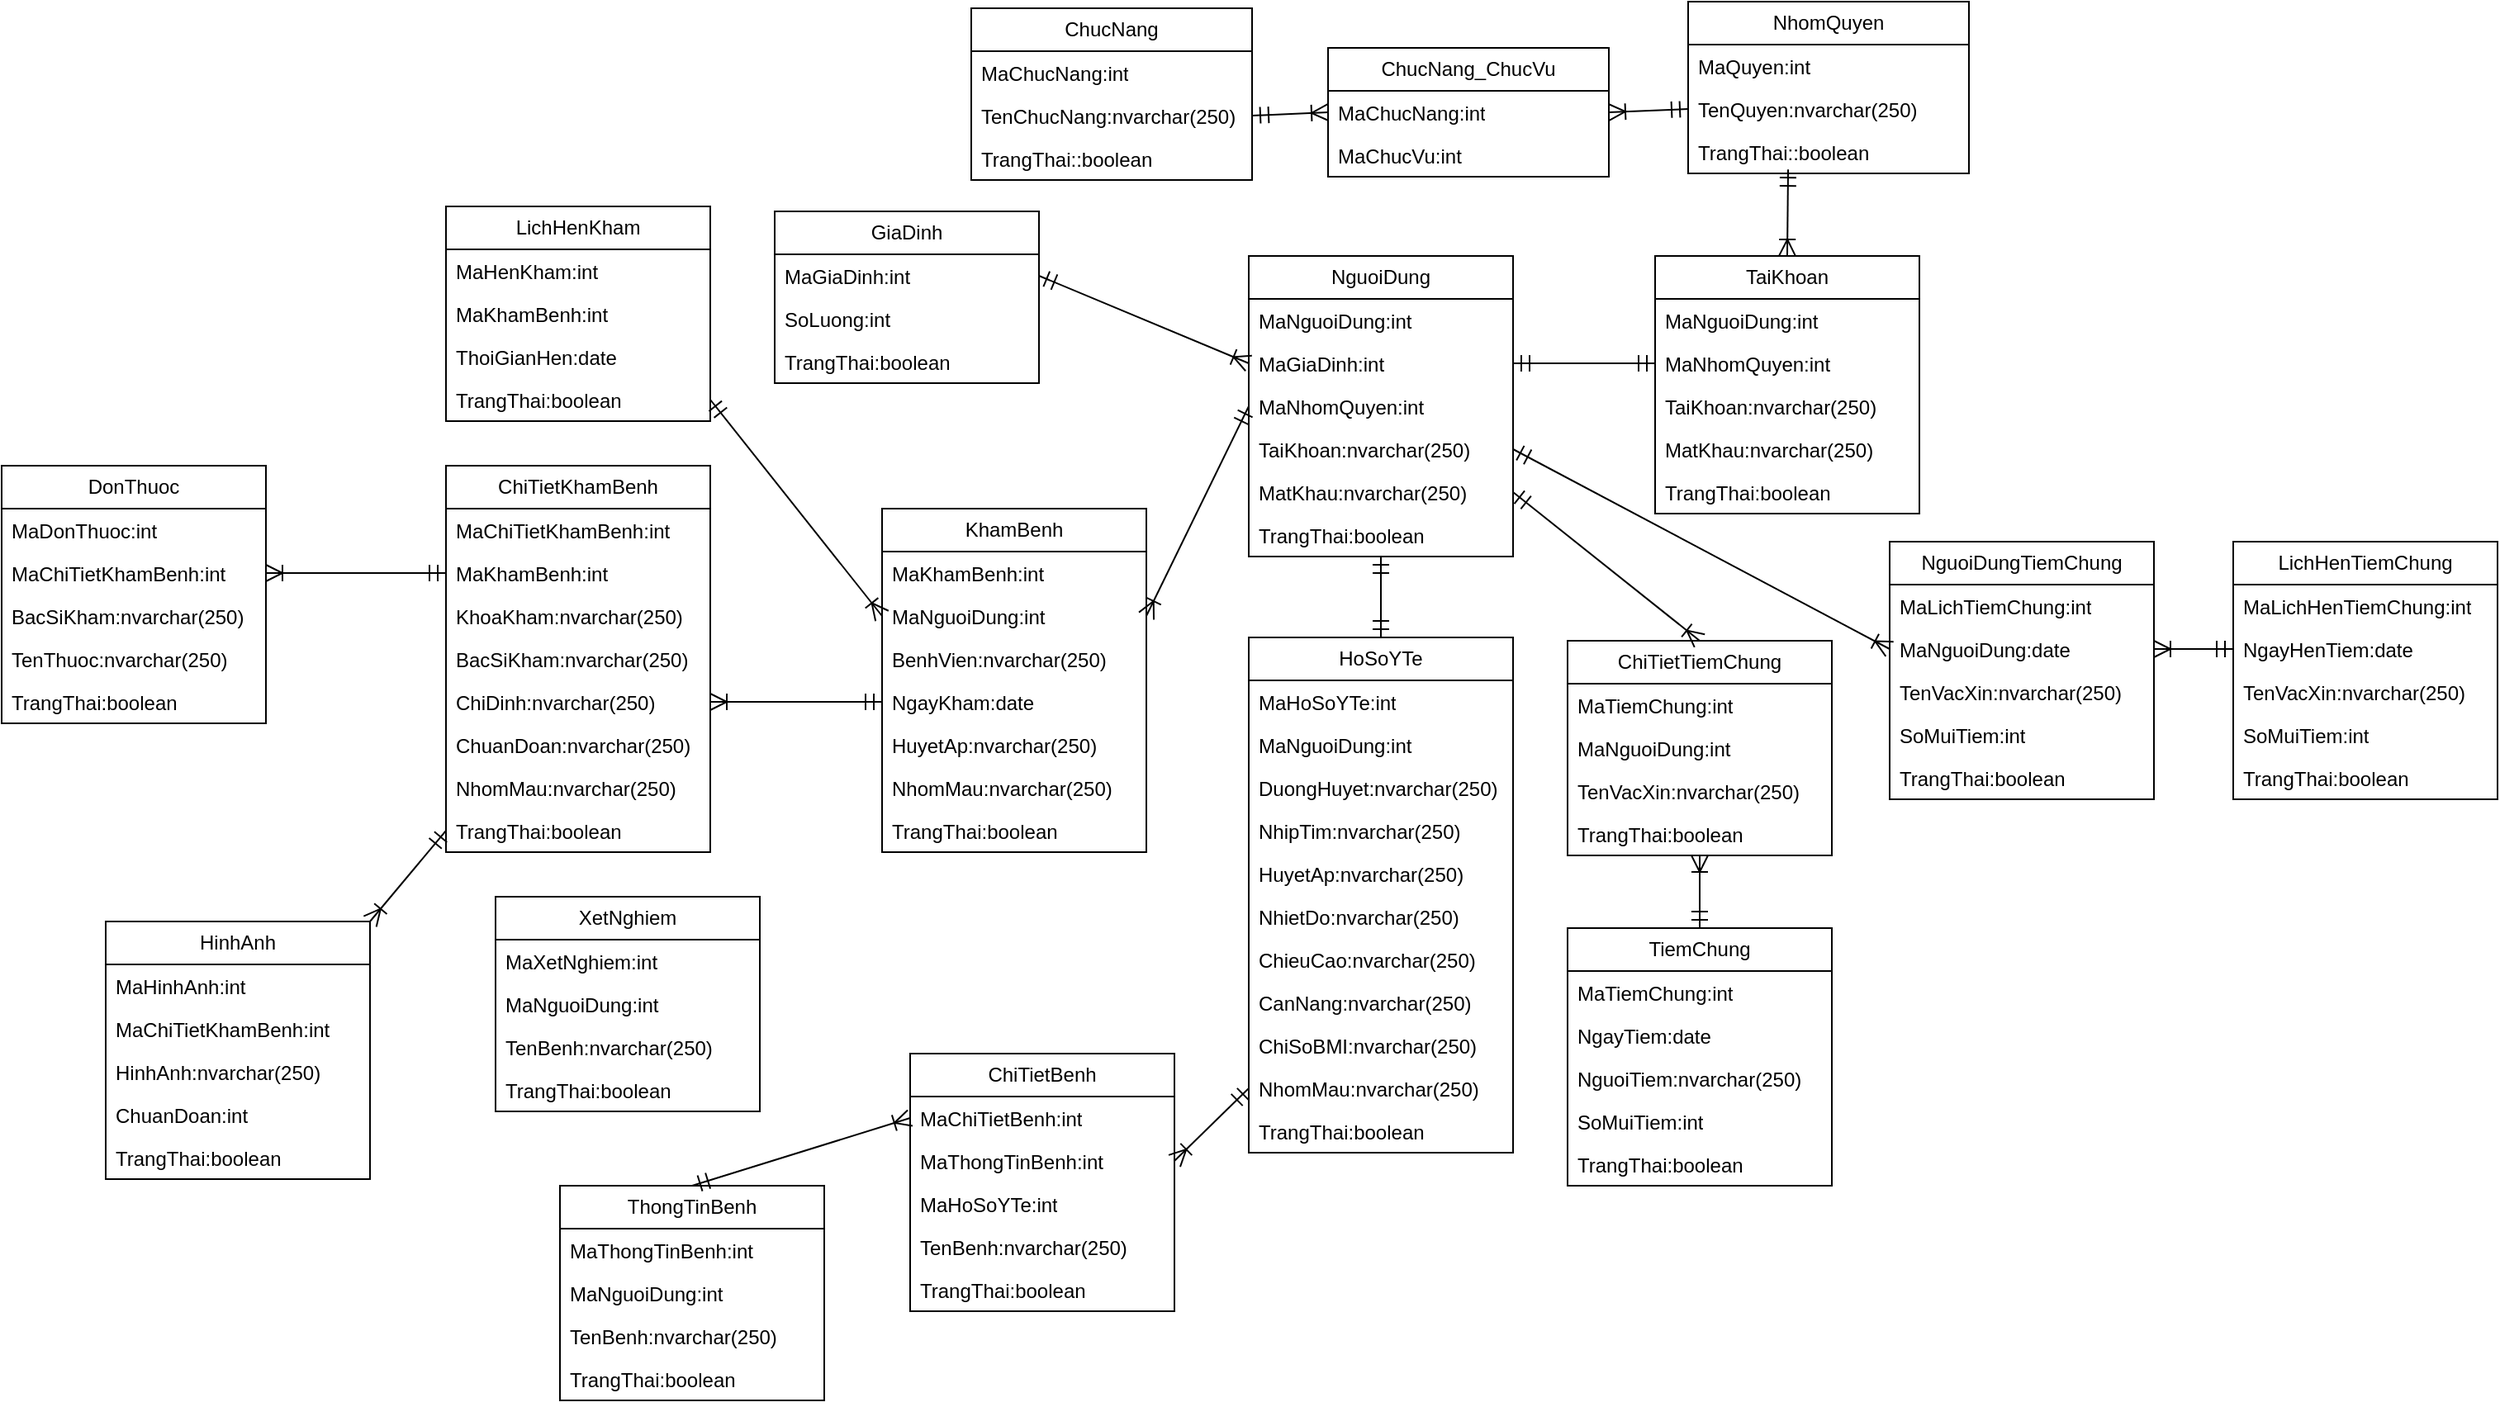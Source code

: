 <mxfile version="24.7.14">
  <diagram name="Trang-1" id="8bW7va036tYy2ZALV-2U">
    <mxGraphModel dx="2206" dy="981" grid="0" gridSize="10" guides="1" tooltips="1" connect="1" arrows="1" fold="1" page="0" pageScale="1" pageWidth="827" pageHeight="1169" math="0" shadow="0">
      <root>
        <mxCell id="0" />
        <mxCell id="1" parent="0" />
        <mxCell id="emA5nqPT4hOt2afq7BLD-4" value="TaiKhoan" style="swimlane;fontStyle=0;childLayout=stackLayout;horizontal=1;startSize=26;fillColor=none;horizontalStack=0;resizeParent=1;resizeParentMax=0;resizeLast=0;collapsible=1;marginBottom=0;whiteSpace=wrap;html=1;" vertex="1" parent="1">
          <mxGeometry x="133" y="70" width="160" height="156" as="geometry" />
        </mxCell>
        <mxCell id="emA5nqPT4hOt2afq7BLD-5" value="MaNguoiDung:int" style="text;strokeColor=none;fillColor=none;align=left;verticalAlign=top;spacingLeft=4;spacingRight=4;overflow=hidden;rotatable=0;points=[[0,0.5],[1,0.5]];portConstraint=eastwest;whiteSpace=wrap;html=1;" vertex="1" parent="emA5nqPT4hOt2afq7BLD-4">
          <mxGeometry y="26" width="160" height="26" as="geometry" />
        </mxCell>
        <mxCell id="emA5nqPT4hOt2afq7BLD-6" value="MaNhomQuyen:int" style="text;strokeColor=none;fillColor=none;align=left;verticalAlign=top;spacingLeft=4;spacingRight=4;overflow=hidden;rotatable=0;points=[[0,0.5],[1,0.5]];portConstraint=eastwest;whiteSpace=wrap;html=1;" vertex="1" parent="emA5nqPT4hOt2afq7BLD-4">
          <mxGeometry y="52" width="160" height="26" as="geometry" />
        </mxCell>
        <mxCell id="emA5nqPT4hOt2afq7BLD-7" value="TaiKhoan:nvarchar(250)" style="text;strokeColor=none;fillColor=none;align=left;verticalAlign=top;spacingLeft=4;spacingRight=4;overflow=hidden;rotatable=0;points=[[0,0.5],[1,0.5]];portConstraint=eastwest;whiteSpace=wrap;html=1;" vertex="1" parent="emA5nqPT4hOt2afq7BLD-4">
          <mxGeometry y="78" width="160" height="26" as="geometry" />
        </mxCell>
        <mxCell id="emA5nqPT4hOt2afq7BLD-8" value="MatKhau:nvarchar(250)" style="text;strokeColor=none;fillColor=none;align=left;verticalAlign=top;spacingLeft=4;spacingRight=4;overflow=hidden;rotatable=0;points=[[0,0.5],[1,0.5]];portConstraint=eastwest;whiteSpace=wrap;html=1;" vertex="1" parent="emA5nqPT4hOt2afq7BLD-4">
          <mxGeometry y="104" width="160" height="26" as="geometry" />
        </mxCell>
        <mxCell id="emA5nqPT4hOt2afq7BLD-9" value="TrangThai:boolean" style="text;strokeColor=none;fillColor=none;align=left;verticalAlign=top;spacingLeft=4;spacingRight=4;overflow=hidden;rotatable=0;points=[[0,0.5],[1,0.5]];portConstraint=eastwest;whiteSpace=wrap;html=1;" vertex="1" parent="emA5nqPT4hOt2afq7BLD-4">
          <mxGeometry y="130" width="160" height="26" as="geometry" />
        </mxCell>
        <mxCell id="emA5nqPT4hOt2afq7BLD-10" value="ChucNang" style="swimlane;fontStyle=0;childLayout=stackLayout;horizontal=1;startSize=26;fillColor=none;horizontalStack=0;resizeParent=1;resizeParentMax=0;resizeLast=0;collapsible=1;marginBottom=0;whiteSpace=wrap;html=1;" vertex="1" parent="1">
          <mxGeometry x="-281" y="-80" width="170" height="104" as="geometry" />
        </mxCell>
        <mxCell id="emA5nqPT4hOt2afq7BLD-11" value="MaChucNang:int" style="text;strokeColor=none;fillColor=none;align=left;verticalAlign=top;spacingLeft=4;spacingRight=4;overflow=hidden;rotatable=0;points=[[0,0.5],[1,0.5]];portConstraint=eastwest;whiteSpace=wrap;html=1;" vertex="1" parent="emA5nqPT4hOt2afq7BLD-10">
          <mxGeometry y="26" width="170" height="26" as="geometry" />
        </mxCell>
        <mxCell id="emA5nqPT4hOt2afq7BLD-12" value="TenChucNang:nvarchar(250)" style="text;strokeColor=none;fillColor=none;align=left;verticalAlign=top;spacingLeft=4;spacingRight=4;overflow=hidden;rotatable=0;points=[[0,0.5],[1,0.5]];portConstraint=eastwest;whiteSpace=wrap;html=1;" vertex="1" parent="emA5nqPT4hOt2afq7BLD-10">
          <mxGeometry y="52" width="170" height="26" as="geometry" />
        </mxCell>
        <mxCell id="emA5nqPT4hOt2afq7BLD-13" value="TrangThai::boolean" style="text;strokeColor=none;fillColor=none;align=left;verticalAlign=top;spacingLeft=4;spacingRight=4;overflow=hidden;rotatable=0;points=[[0,0.5],[1,0.5]];portConstraint=eastwest;whiteSpace=wrap;html=1;" vertex="1" parent="emA5nqPT4hOt2afq7BLD-10">
          <mxGeometry y="78" width="170" height="26" as="geometry" />
        </mxCell>
        <mxCell id="emA5nqPT4hOt2afq7BLD-14" value="ChucNang_ChucVu" style="swimlane;fontStyle=0;childLayout=stackLayout;horizontal=1;startSize=26;fillColor=none;horizontalStack=0;resizeParent=1;resizeParentMax=0;resizeLast=0;collapsible=1;marginBottom=0;whiteSpace=wrap;html=1;" vertex="1" parent="1">
          <mxGeometry x="-65" y="-56" width="170" height="78" as="geometry" />
        </mxCell>
        <mxCell id="emA5nqPT4hOt2afq7BLD-15" value="MaChucNang:int" style="text;strokeColor=none;fillColor=none;align=left;verticalAlign=top;spacingLeft=4;spacingRight=4;overflow=hidden;rotatable=0;points=[[0,0.5],[1,0.5]];portConstraint=eastwest;whiteSpace=wrap;html=1;" vertex="1" parent="emA5nqPT4hOt2afq7BLD-14">
          <mxGeometry y="26" width="170" height="26" as="geometry" />
        </mxCell>
        <mxCell id="emA5nqPT4hOt2afq7BLD-16" value="MaChucVu:int" style="text;strokeColor=none;fillColor=none;align=left;verticalAlign=top;spacingLeft=4;spacingRight=4;overflow=hidden;rotatable=0;points=[[0,0.5],[1,0.5]];portConstraint=eastwest;whiteSpace=wrap;html=1;" vertex="1" parent="emA5nqPT4hOt2afq7BLD-14">
          <mxGeometry y="52" width="170" height="26" as="geometry" />
        </mxCell>
        <mxCell id="emA5nqPT4hOt2afq7BLD-17" value="NhomQuyen" style="swimlane;fontStyle=0;childLayout=stackLayout;horizontal=1;startSize=26;fillColor=none;horizontalStack=0;resizeParent=1;resizeParentMax=0;resizeLast=0;collapsible=1;marginBottom=0;whiteSpace=wrap;html=1;" vertex="1" parent="1">
          <mxGeometry x="153" y="-84" width="170" height="104" as="geometry" />
        </mxCell>
        <mxCell id="emA5nqPT4hOt2afq7BLD-18" value="MaQuyen:int" style="text;strokeColor=none;fillColor=none;align=left;verticalAlign=top;spacingLeft=4;spacingRight=4;overflow=hidden;rotatable=0;points=[[0,0.5],[1,0.5]];portConstraint=eastwest;whiteSpace=wrap;html=1;" vertex="1" parent="emA5nqPT4hOt2afq7BLD-17">
          <mxGeometry y="26" width="170" height="26" as="geometry" />
        </mxCell>
        <mxCell id="emA5nqPT4hOt2afq7BLD-19" value="TenQuyen:nvarchar(250)" style="text;strokeColor=none;fillColor=none;align=left;verticalAlign=top;spacingLeft=4;spacingRight=4;overflow=hidden;rotatable=0;points=[[0,0.5],[1,0.5]];portConstraint=eastwest;whiteSpace=wrap;html=1;" vertex="1" parent="emA5nqPT4hOt2afq7BLD-17">
          <mxGeometry y="52" width="170" height="26" as="geometry" />
        </mxCell>
        <mxCell id="emA5nqPT4hOt2afq7BLD-20" value="TrangThai::boolean" style="text;strokeColor=none;fillColor=none;align=left;verticalAlign=top;spacingLeft=4;spacingRight=4;overflow=hidden;rotatable=0;points=[[0,0.5],[1,0.5]];portConstraint=eastwest;whiteSpace=wrap;html=1;" vertex="1" parent="emA5nqPT4hOt2afq7BLD-17">
          <mxGeometry y="78" width="170" height="26" as="geometry" />
        </mxCell>
        <mxCell id="emA5nqPT4hOt2afq7BLD-21" style="edgeStyle=none;curved=1;rounded=0;orthogonalLoop=1;jettySize=auto;html=1;exitX=1;exitY=0.5;exitDx=0;exitDy=0;entryX=0;entryY=0.5;entryDx=0;entryDy=0;fontSize=12;startSize=8;endSize=8;endArrow=ERoneToMany;endFill=0;startArrow=ERmandOne;startFill=0;" edge="1" parent="1" source="emA5nqPT4hOt2afq7BLD-12" target="emA5nqPT4hOt2afq7BLD-15">
          <mxGeometry relative="1" as="geometry" />
        </mxCell>
        <mxCell id="emA5nqPT4hOt2afq7BLD-22" style="edgeStyle=none;curved=1;rounded=0;orthogonalLoop=1;jettySize=auto;html=1;exitX=1;exitY=0.5;exitDx=0;exitDy=0;entryX=0;entryY=0.5;entryDx=0;entryDy=0;fontSize=12;startSize=8;endSize=8;endArrow=ERmandOne;endFill=0;startArrow=ERoneToMany;startFill=0;" edge="1" parent="1" source="emA5nqPT4hOt2afq7BLD-15" target="emA5nqPT4hOt2afq7BLD-19">
          <mxGeometry relative="1" as="geometry" />
        </mxCell>
        <mxCell id="emA5nqPT4hOt2afq7BLD-23" style="edgeStyle=none;curved=1;rounded=0;orthogonalLoop=1;jettySize=auto;html=1;exitX=0.5;exitY=0;exitDx=0;exitDy=0;entryX=0.356;entryY=0.908;entryDx=0;entryDy=0;entryPerimeter=0;fontSize=12;startSize=8;endSize=8;endArrow=ERmandOne;endFill=0;startArrow=ERoneToMany;startFill=0;" edge="1" parent="1" source="emA5nqPT4hOt2afq7BLD-4" target="emA5nqPT4hOt2afq7BLD-20">
          <mxGeometry relative="1" as="geometry" />
        </mxCell>
        <mxCell id="emA5nqPT4hOt2afq7BLD-24" value="NguoiDung" style="swimlane;fontStyle=0;childLayout=stackLayout;horizontal=1;startSize=26;fillColor=none;horizontalStack=0;resizeParent=1;resizeParentMax=0;resizeLast=0;collapsible=1;marginBottom=0;whiteSpace=wrap;html=1;" vertex="1" parent="1">
          <mxGeometry x="-113" y="70" width="160" height="182" as="geometry" />
        </mxCell>
        <mxCell id="emA5nqPT4hOt2afq7BLD-25" value="MaNguoiDung:int" style="text;strokeColor=none;fillColor=none;align=left;verticalAlign=top;spacingLeft=4;spacingRight=4;overflow=hidden;rotatable=0;points=[[0,0.5],[1,0.5]];portConstraint=eastwest;whiteSpace=wrap;html=1;" vertex="1" parent="emA5nqPT4hOt2afq7BLD-24">
          <mxGeometry y="26" width="160" height="26" as="geometry" />
        </mxCell>
        <mxCell id="emA5nqPT4hOt2afq7BLD-39" value="MaGiaDinh:int" style="text;strokeColor=none;fillColor=none;align=left;verticalAlign=top;spacingLeft=4;spacingRight=4;overflow=hidden;rotatable=0;points=[[0,0.5],[1,0.5]];portConstraint=eastwest;whiteSpace=wrap;html=1;" vertex="1" parent="emA5nqPT4hOt2afq7BLD-24">
          <mxGeometry y="52" width="160" height="26" as="geometry" />
        </mxCell>
        <mxCell id="emA5nqPT4hOt2afq7BLD-26" value="MaNhomQuyen:int" style="text;strokeColor=none;fillColor=none;align=left;verticalAlign=top;spacingLeft=4;spacingRight=4;overflow=hidden;rotatable=0;points=[[0,0.5],[1,0.5]];portConstraint=eastwest;whiteSpace=wrap;html=1;" vertex="1" parent="emA5nqPT4hOt2afq7BLD-24">
          <mxGeometry y="78" width="160" height="26" as="geometry" />
        </mxCell>
        <mxCell id="emA5nqPT4hOt2afq7BLD-27" value="TaiKhoan:nvarchar(250)" style="text;strokeColor=none;fillColor=none;align=left;verticalAlign=top;spacingLeft=4;spacingRight=4;overflow=hidden;rotatable=0;points=[[0,0.5],[1,0.5]];portConstraint=eastwest;whiteSpace=wrap;html=1;" vertex="1" parent="emA5nqPT4hOt2afq7BLD-24">
          <mxGeometry y="104" width="160" height="26" as="geometry" />
        </mxCell>
        <mxCell id="emA5nqPT4hOt2afq7BLD-28" value="MatKhau:nvarchar(250)" style="text;strokeColor=none;fillColor=none;align=left;verticalAlign=top;spacingLeft=4;spacingRight=4;overflow=hidden;rotatable=0;points=[[0,0.5],[1,0.5]];portConstraint=eastwest;whiteSpace=wrap;html=1;" vertex="1" parent="emA5nqPT4hOt2afq7BLD-24">
          <mxGeometry y="130" width="160" height="26" as="geometry" />
        </mxCell>
        <mxCell id="emA5nqPT4hOt2afq7BLD-29" value="TrangThai:boolean" style="text;strokeColor=none;fillColor=none;align=left;verticalAlign=top;spacingLeft=4;spacingRight=4;overflow=hidden;rotatable=0;points=[[0,0.5],[1,0.5]];portConstraint=eastwest;whiteSpace=wrap;html=1;" vertex="1" parent="emA5nqPT4hOt2afq7BLD-24">
          <mxGeometry y="156" width="160" height="26" as="geometry" />
        </mxCell>
        <mxCell id="emA5nqPT4hOt2afq7BLD-30" style="edgeStyle=none;curved=1;rounded=0;orthogonalLoop=1;jettySize=auto;html=1;exitX=1;exitY=0.5;exitDx=0;exitDy=0;entryX=0;entryY=0.5;entryDx=0;entryDy=0;fontSize=12;startSize=8;endSize=8;startArrow=ERmandOne;startFill=0;endArrow=ERmandOne;endFill=0;" edge="1" parent="1" source="emA5nqPT4hOt2afq7BLD-39" target="emA5nqPT4hOt2afq7BLD-6">
          <mxGeometry relative="1" as="geometry" />
        </mxCell>
        <mxCell id="emA5nqPT4hOt2afq7BLD-31" value="GiaDinh" style="swimlane;fontStyle=0;childLayout=stackLayout;horizontal=1;startSize=26;fillColor=none;horizontalStack=0;resizeParent=1;resizeParentMax=0;resizeLast=0;collapsible=1;marginBottom=0;whiteSpace=wrap;html=1;" vertex="1" parent="1">
          <mxGeometry x="-400" y="43" width="160" height="104" as="geometry" />
        </mxCell>
        <mxCell id="emA5nqPT4hOt2afq7BLD-32" value="MaGiaDinh:int" style="text;strokeColor=none;fillColor=none;align=left;verticalAlign=top;spacingLeft=4;spacingRight=4;overflow=hidden;rotatable=0;points=[[0,0.5],[1,0.5]];portConstraint=eastwest;whiteSpace=wrap;html=1;" vertex="1" parent="emA5nqPT4hOt2afq7BLD-31">
          <mxGeometry y="26" width="160" height="26" as="geometry" />
        </mxCell>
        <mxCell id="emA5nqPT4hOt2afq7BLD-33" value="SoLuong:int" style="text;strokeColor=none;fillColor=none;align=left;verticalAlign=top;spacingLeft=4;spacingRight=4;overflow=hidden;rotatable=0;points=[[0,0.5],[1,0.5]];portConstraint=eastwest;whiteSpace=wrap;html=1;" vertex="1" parent="emA5nqPT4hOt2afq7BLD-31">
          <mxGeometry y="52" width="160" height="26" as="geometry" />
        </mxCell>
        <mxCell id="emA5nqPT4hOt2afq7BLD-36" value="TrangThai:boolean" style="text;strokeColor=none;fillColor=none;align=left;verticalAlign=top;spacingLeft=4;spacingRight=4;overflow=hidden;rotatable=0;points=[[0,0.5],[1,0.5]];portConstraint=eastwest;whiteSpace=wrap;html=1;" vertex="1" parent="emA5nqPT4hOt2afq7BLD-31">
          <mxGeometry y="78" width="160" height="26" as="geometry" />
        </mxCell>
        <mxCell id="emA5nqPT4hOt2afq7BLD-38" style="edgeStyle=none;curved=1;rounded=0;orthogonalLoop=1;jettySize=auto;html=1;exitX=1;exitY=0.5;exitDx=0;exitDy=0;entryX=0;entryY=0.5;entryDx=0;entryDy=0;fontSize=12;startSize=8;endSize=8;startArrow=ERmandOne;startFill=0;endArrow=ERoneToMany;endFill=0;" edge="1" parent="1" source="emA5nqPT4hOt2afq7BLD-32" target="emA5nqPT4hOt2afq7BLD-39">
          <mxGeometry relative="1" as="geometry" />
        </mxCell>
        <mxCell id="emA5nqPT4hOt2afq7BLD-48" style="edgeStyle=none;curved=1;rounded=0;orthogonalLoop=1;jettySize=auto;html=1;exitX=0.5;exitY=0;exitDx=0;exitDy=0;fontSize=12;startSize=8;endSize=8;startArrow=ERmandOne;startFill=0;endArrow=ERmandOne;endFill=0;" edge="1" parent="1" source="emA5nqPT4hOt2afq7BLD-41" target="emA5nqPT4hOt2afq7BLD-29">
          <mxGeometry relative="1" as="geometry" />
        </mxCell>
        <mxCell id="emA5nqPT4hOt2afq7BLD-41" value="HoSoYTe" style="swimlane;fontStyle=0;childLayout=stackLayout;horizontal=1;startSize=26;fillColor=none;horizontalStack=0;resizeParent=1;resizeParentMax=0;resizeLast=0;collapsible=1;marginBottom=0;whiteSpace=wrap;html=1;" vertex="1" parent="1">
          <mxGeometry x="-113" y="301" width="160" height="312" as="geometry" />
        </mxCell>
        <mxCell id="emA5nqPT4hOt2afq7BLD-42" value="MaHoSoYTe:int" style="text;strokeColor=none;fillColor=none;align=left;verticalAlign=top;spacingLeft=4;spacingRight=4;overflow=hidden;rotatable=0;points=[[0,0.5],[1,0.5]];portConstraint=eastwest;whiteSpace=wrap;html=1;" vertex="1" parent="emA5nqPT4hOt2afq7BLD-41">
          <mxGeometry y="26" width="160" height="26" as="geometry" />
        </mxCell>
        <mxCell id="emA5nqPT4hOt2afq7BLD-43" value="MaNguoiDung:int" style="text;strokeColor=none;fillColor=none;align=left;verticalAlign=top;spacingLeft=4;spacingRight=4;overflow=hidden;rotatable=0;points=[[0,0.5],[1,0.5]];portConstraint=eastwest;whiteSpace=wrap;html=1;" vertex="1" parent="emA5nqPT4hOt2afq7BLD-41">
          <mxGeometry y="52" width="160" height="26" as="geometry" />
        </mxCell>
        <mxCell id="emA5nqPT4hOt2afq7BLD-44" value="DuongHuyet:nvarchar(250)" style="text;strokeColor=none;fillColor=none;align=left;verticalAlign=top;spacingLeft=4;spacingRight=4;overflow=hidden;rotatable=0;points=[[0,0.5],[1,0.5]];portConstraint=eastwest;whiteSpace=wrap;html=1;" vertex="1" parent="emA5nqPT4hOt2afq7BLD-41">
          <mxGeometry y="78" width="160" height="26" as="geometry" />
        </mxCell>
        <mxCell id="emA5nqPT4hOt2afq7BLD-45" value="NhipTim:nvarchar(250)" style="text;strokeColor=none;fillColor=none;align=left;verticalAlign=top;spacingLeft=4;spacingRight=4;overflow=hidden;rotatable=0;points=[[0,0.5],[1,0.5]];portConstraint=eastwest;whiteSpace=wrap;html=1;" vertex="1" parent="emA5nqPT4hOt2afq7BLD-41">
          <mxGeometry y="104" width="160" height="26" as="geometry" />
        </mxCell>
        <mxCell id="emA5nqPT4hOt2afq7BLD-46" value="HuyetAp:nvarchar(250)" style="text;strokeColor=none;fillColor=none;align=left;verticalAlign=top;spacingLeft=4;spacingRight=4;overflow=hidden;rotatable=0;points=[[0,0.5],[1,0.5]];portConstraint=eastwest;whiteSpace=wrap;html=1;" vertex="1" parent="emA5nqPT4hOt2afq7BLD-41">
          <mxGeometry y="130" width="160" height="26" as="geometry" />
        </mxCell>
        <mxCell id="emA5nqPT4hOt2afq7BLD-49" value="NhietDo:nvarchar(250)" style="text;strokeColor=none;fillColor=none;align=left;verticalAlign=top;spacingLeft=4;spacingRight=4;overflow=hidden;rotatable=0;points=[[0,0.5],[1,0.5]];portConstraint=eastwest;whiteSpace=wrap;html=1;" vertex="1" parent="emA5nqPT4hOt2afq7BLD-41">
          <mxGeometry y="156" width="160" height="26" as="geometry" />
        </mxCell>
        <mxCell id="emA5nqPT4hOt2afq7BLD-50" value="ChieuCao:nvarchar(250)" style="text;strokeColor=none;fillColor=none;align=left;verticalAlign=top;spacingLeft=4;spacingRight=4;overflow=hidden;rotatable=0;points=[[0,0.5],[1,0.5]];portConstraint=eastwest;whiteSpace=wrap;html=1;" vertex="1" parent="emA5nqPT4hOt2afq7BLD-41">
          <mxGeometry y="182" width="160" height="26" as="geometry" />
        </mxCell>
        <mxCell id="emA5nqPT4hOt2afq7BLD-53" value="CanNang:nvarchar(250)" style="text;strokeColor=none;fillColor=none;align=left;verticalAlign=top;spacingLeft=4;spacingRight=4;overflow=hidden;rotatable=0;points=[[0,0.5],[1,0.5]];portConstraint=eastwest;whiteSpace=wrap;html=1;" vertex="1" parent="emA5nqPT4hOt2afq7BLD-41">
          <mxGeometry y="208" width="160" height="26" as="geometry" />
        </mxCell>
        <mxCell id="emA5nqPT4hOt2afq7BLD-52" value="ChiSoBMI:nvarchar(250)" style="text;strokeColor=none;fillColor=none;align=left;verticalAlign=top;spacingLeft=4;spacingRight=4;overflow=hidden;rotatable=0;points=[[0,0.5],[1,0.5]];portConstraint=eastwest;whiteSpace=wrap;html=1;" vertex="1" parent="emA5nqPT4hOt2afq7BLD-41">
          <mxGeometry y="234" width="160" height="26" as="geometry" />
        </mxCell>
        <mxCell id="emA5nqPT4hOt2afq7BLD-51" value="NhomMau:nvarchar(250)" style="text;strokeColor=none;fillColor=none;align=left;verticalAlign=top;spacingLeft=4;spacingRight=4;overflow=hidden;rotatable=0;points=[[0,0.5],[1,0.5]];portConstraint=eastwest;whiteSpace=wrap;html=1;" vertex="1" parent="emA5nqPT4hOt2afq7BLD-41">
          <mxGeometry y="260" width="160" height="26" as="geometry" />
        </mxCell>
        <mxCell id="emA5nqPT4hOt2afq7BLD-47" value="TrangThai:boolean" style="text;strokeColor=none;fillColor=none;align=left;verticalAlign=top;spacingLeft=4;spacingRight=4;overflow=hidden;rotatable=0;points=[[0,0.5],[1,0.5]];portConstraint=eastwest;whiteSpace=wrap;html=1;" vertex="1" parent="emA5nqPT4hOt2afq7BLD-41">
          <mxGeometry y="286" width="160" height="26" as="geometry" />
        </mxCell>
        <mxCell id="emA5nqPT4hOt2afq7BLD-56" value="ThongTinBenh" style="swimlane;fontStyle=0;childLayout=stackLayout;horizontal=1;startSize=26;fillColor=none;horizontalStack=0;resizeParent=1;resizeParentMax=0;resizeLast=0;collapsible=1;marginBottom=0;whiteSpace=wrap;html=1;" vertex="1" parent="1">
          <mxGeometry x="-530" y="633" width="160" height="130" as="geometry" />
        </mxCell>
        <mxCell id="emA5nqPT4hOt2afq7BLD-57" value="MaThongTinBenh:int" style="text;strokeColor=none;fillColor=none;align=left;verticalAlign=top;spacingLeft=4;spacingRight=4;overflow=hidden;rotatable=0;points=[[0,0.5],[1,0.5]];portConstraint=eastwest;whiteSpace=wrap;html=1;" vertex="1" parent="emA5nqPT4hOt2afq7BLD-56">
          <mxGeometry y="26" width="160" height="26" as="geometry" />
        </mxCell>
        <mxCell id="emA5nqPT4hOt2afq7BLD-58" value="MaNguoiDung:int" style="text;strokeColor=none;fillColor=none;align=left;verticalAlign=top;spacingLeft=4;spacingRight=4;overflow=hidden;rotatable=0;points=[[0,0.5],[1,0.5]];portConstraint=eastwest;whiteSpace=wrap;html=1;" vertex="1" parent="emA5nqPT4hOt2afq7BLD-56">
          <mxGeometry y="52" width="160" height="26" as="geometry" />
        </mxCell>
        <mxCell id="emA5nqPT4hOt2afq7BLD-67" value="TenBenh:nvarchar(250)" style="text;strokeColor=none;fillColor=none;align=left;verticalAlign=top;spacingLeft=4;spacingRight=4;overflow=hidden;rotatable=0;points=[[0,0.5],[1,0.5]];portConstraint=eastwest;whiteSpace=wrap;html=1;" vertex="1" parent="emA5nqPT4hOt2afq7BLD-56">
          <mxGeometry y="78" width="160" height="26" as="geometry" />
        </mxCell>
        <mxCell id="emA5nqPT4hOt2afq7BLD-59" value="TrangThai:boolean" style="text;strokeColor=none;fillColor=none;align=left;verticalAlign=top;spacingLeft=4;spacingRight=4;overflow=hidden;rotatable=0;points=[[0,0.5],[1,0.5]];portConstraint=eastwest;whiteSpace=wrap;html=1;" vertex="1" parent="emA5nqPT4hOt2afq7BLD-56">
          <mxGeometry y="104" width="160" height="26" as="geometry" />
        </mxCell>
        <mxCell id="emA5nqPT4hOt2afq7BLD-68" value="ChiTietBenh" style="swimlane;fontStyle=0;childLayout=stackLayout;horizontal=1;startSize=26;fillColor=none;horizontalStack=0;resizeParent=1;resizeParentMax=0;resizeLast=0;collapsible=1;marginBottom=0;whiteSpace=wrap;html=1;" vertex="1" parent="1">
          <mxGeometry x="-318" y="553" width="160" height="156" as="geometry" />
        </mxCell>
        <mxCell id="emA5nqPT4hOt2afq7BLD-69" value="MaChiTietBenh:int" style="text;strokeColor=none;fillColor=none;align=left;verticalAlign=top;spacingLeft=4;spacingRight=4;overflow=hidden;rotatable=0;points=[[0,0.5],[1,0.5]];portConstraint=eastwest;whiteSpace=wrap;html=1;" vertex="1" parent="emA5nqPT4hOt2afq7BLD-68">
          <mxGeometry y="26" width="160" height="26" as="geometry" />
        </mxCell>
        <mxCell id="emA5nqPT4hOt2afq7BLD-78" value="MaThongTinBenh:int" style="text;strokeColor=none;fillColor=none;align=left;verticalAlign=top;spacingLeft=4;spacingRight=4;overflow=hidden;rotatable=0;points=[[0,0.5],[1,0.5]];portConstraint=eastwest;whiteSpace=wrap;html=1;" vertex="1" parent="emA5nqPT4hOt2afq7BLD-68">
          <mxGeometry y="52" width="160" height="26" as="geometry" />
        </mxCell>
        <mxCell id="emA5nqPT4hOt2afq7BLD-70" value="MaHoSoYTe:int" style="text;strokeColor=none;fillColor=none;align=left;verticalAlign=top;spacingLeft=4;spacingRight=4;overflow=hidden;rotatable=0;points=[[0,0.5],[1,0.5]];portConstraint=eastwest;whiteSpace=wrap;html=1;" vertex="1" parent="emA5nqPT4hOt2afq7BLD-68">
          <mxGeometry y="78" width="160" height="26" as="geometry" />
        </mxCell>
        <mxCell id="emA5nqPT4hOt2afq7BLD-71" value="TenBenh:nvarchar(250)" style="text;strokeColor=none;fillColor=none;align=left;verticalAlign=top;spacingLeft=4;spacingRight=4;overflow=hidden;rotatable=0;points=[[0,0.5],[1,0.5]];portConstraint=eastwest;whiteSpace=wrap;html=1;" vertex="1" parent="emA5nqPT4hOt2afq7BLD-68">
          <mxGeometry y="104" width="160" height="26" as="geometry" />
        </mxCell>
        <mxCell id="emA5nqPT4hOt2afq7BLD-72" value="TrangThai:boolean" style="text;strokeColor=none;fillColor=none;align=left;verticalAlign=top;spacingLeft=4;spacingRight=4;overflow=hidden;rotatable=0;points=[[0,0.5],[1,0.5]];portConstraint=eastwest;whiteSpace=wrap;html=1;" vertex="1" parent="emA5nqPT4hOt2afq7BLD-68">
          <mxGeometry y="130" width="160" height="26" as="geometry" />
        </mxCell>
        <mxCell id="emA5nqPT4hOt2afq7BLD-79" style="edgeStyle=none;curved=1;rounded=0;orthogonalLoop=1;jettySize=auto;html=1;exitX=0.5;exitY=0;exitDx=0;exitDy=0;entryX=0;entryY=0.5;entryDx=0;entryDy=0;fontSize=12;startSize=8;endSize=8;endArrow=ERoneToMany;endFill=0;startArrow=ERmandOne;startFill=0;" edge="1" parent="1" source="emA5nqPT4hOt2afq7BLD-56" target="emA5nqPT4hOt2afq7BLD-69">
          <mxGeometry relative="1" as="geometry" />
        </mxCell>
        <mxCell id="emA5nqPT4hOt2afq7BLD-80" style="edgeStyle=none;curved=1;rounded=0;orthogonalLoop=1;jettySize=auto;html=1;exitX=1;exitY=0.5;exitDx=0;exitDy=0;entryX=0;entryY=0.5;entryDx=0;entryDy=0;fontSize=12;startSize=8;endSize=8;startArrow=ERoneToMany;startFill=0;endArrow=ERmandOne;endFill=0;" edge="1" parent="1" source="emA5nqPT4hOt2afq7BLD-78" target="emA5nqPT4hOt2afq7BLD-51">
          <mxGeometry relative="1" as="geometry" />
        </mxCell>
        <mxCell id="emA5nqPT4hOt2afq7BLD-92" style="edgeStyle=none;curved=1;rounded=0;orthogonalLoop=1;jettySize=auto;html=1;exitX=0.5;exitY=0;exitDx=0;exitDy=0;fontSize=12;startSize=8;endSize=8;endArrow=ERoneToMany;endFill=0;startArrow=ERmandOne;startFill=0;" edge="1" parent="1" source="emA5nqPT4hOt2afq7BLD-81" target="emA5nqPT4hOt2afq7BLD-90">
          <mxGeometry relative="1" as="geometry" />
        </mxCell>
        <mxCell id="emA5nqPT4hOt2afq7BLD-81" value="TiemChung" style="swimlane;fontStyle=0;childLayout=stackLayout;horizontal=1;startSize=26;fillColor=none;horizontalStack=0;resizeParent=1;resizeParentMax=0;resizeLast=0;collapsible=1;marginBottom=0;whiteSpace=wrap;html=1;" vertex="1" parent="1">
          <mxGeometry x="80" y="477" width="160" height="156" as="geometry" />
        </mxCell>
        <mxCell id="emA5nqPT4hOt2afq7BLD-82" value="MaTiemChung:int" style="text;strokeColor=none;fillColor=none;align=left;verticalAlign=top;spacingLeft=4;spacingRight=4;overflow=hidden;rotatable=0;points=[[0,0.5],[1,0.5]];portConstraint=eastwest;whiteSpace=wrap;html=1;" vertex="1" parent="emA5nqPT4hOt2afq7BLD-81">
          <mxGeometry y="26" width="160" height="26" as="geometry" />
        </mxCell>
        <mxCell id="emA5nqPT4hOt2afq7BLD-111" value="NgayTiem:date" style="text;strokeColor=none;fillColor=none;align=left;verticalAlign=top;spacingLeft=4;spacingRight=4;overflow=hidden;rotatable=0;points=[[0,0.5],[1,0.5]];portConstraint=eastwest;whiteSpace=wrap;html=1;" vertex="1" parent="emA5nqPT4hOt2afq7BLD-81">
          <mxGeometry y="52" width="160" height="26" as="geometry" />
        </mxCell>
        <mxCell id="emA5nqPT4hOt2afq7BLD-112" value="NguoiTiem:nvarchar(250)" style="text;strokeColor=none;fillColor=none;align=left;verticalAlign=top;spacingLeft=4;spacingRight=4;overflow=hidden;rotatable=0;points=[[0,0.5],[1,0.5]];portConstraint=eastwest;whiteSpace=wrap;html=1;" vertex="1" parent="emA5nqPT4hOt2afq7BLD-81">
          <mxGeometry y="78" width="160" height="26" as="geometry" />
        </mxCell>
        <mxCell id="emA5nqPT4hOt2afq7BLD-84" value="SoMuiTiem:int" style="text;strokeColor=none;fillColor=none;align=left;verticalAlign=top;spacingLeft=4;spacingRight=4;overflow=hidden;rotatable=0;points=[[0,0.5],[1,0.5]];portConstraint=eastwest;whiteSpace=wrap;html=1;" vertex="1" parent="emA5nqPT4hOt2afq7BLD-81">
          <mxGeometry y="104" width="160" height="26" as="geometry" />
        </mxCell>
        <mxCell id="emA5nqPT4hOt2afq7BLD-85" value="TrangThai:boolean" style="text;strokeColor=none;fillColor=none;align=left;verticalAlign=top;spacingLeft=4;spacingRight=4;overflow=hidden;rotatable=0;points=[[0,0.5],[1,0.5]];portConstraint=eastwest;whiteSpace=wrap;html=1;" vertex="1" parent="emA5nqPT4hOt2afq7BLD-81">
          <mxGeometry y="130" width="160" height="26" as="geometry" />
        </mxCell>
        <mxCell id="emA5nqPT4hOt2afq7BLD-86" value="ChiTietTiemChung" style="swimlane;fontStyle=0;childLayout=stackLayout;horizontal=1;startSize=26;fillColor=none;horizontalStack=0;resizeParent=1;resizeParentMax=0;resizeLast=0;collapsible=1;marginBottom=0;whiteSpace=wrap;html=1;" vertex="1" parent="1">
          <mxGeometry x="80" y="303" width="160" height="130" as="geometry" />
        </mxCell>
        <mxCell id="emA5nqPT4hOt2afq7BLD-87" value="MaTiemChung:int" style="text;strokeColor=none;fillColor=none;align=left;verticalAlign=top;spacingLeft=4;spacingRight=4;overflow=hidden;rotatable=0;points=[[0,0.5],[1,0.5]];portConstraint=eastwest;whiteSpace=wrap;html=1;" vertex="1" parent="emA5nqPT4hOt2afq7BLD-86">
          <mxGeometry y="26" width="160" height="26" as="geometry" />
        </mxCell>
        <mxCell id="emA5nqPT4hOt2afq7BLD-88" value="MaNguoiDung:int" style="text;strokeColor=none;fillColor=none;align=left;verticalAlign=top;spacingLeft=4;spacingRight=4;overflow=hidden;rotatable=0;points=[[0,0.5],[1,0.5]];portConstraint=eastwest;whiteSpace=wrap;html=1;" vertex="1" parent="emA5nqPT4hOt2afq7BLD-86">
          <mxGeometry y="52" width="160" height="26" as="geometry" />
        </mxCell>
        <mxCell id="emA5nqPT4hOt2afq7BLD-89" value="TenVacXin:nvarchar(250)" style="text;strokeColor=none;fillColor=none;align=left;verticalAlign=top;spacingLeft=4;spacingRight=4;overflow=hidden;rotatable=0;points=[[0,0.5],[1,0.5]];portConstraint=eastwest;whiteSpace=wrap;html=1;" vertex="1" parent="emA5nqPT4hOt2afq7BLD-86">
          <mxGeometry y="78" width="160" height="26" as="geometry" />
        </mxCell>
        <mxCell id="emA5nqPT4hOt2afq7BLD-90" value="TrangThai:boolean" style="text;strokeColor=none;fillColor=none;align=left;verticalAlign=top;spacingLeft=4;spacingRight=4;overflow=hidden;rotatable=0;points=[[0,0.5],[1,0.5]];portConstraint=eastwest;whiteSpace=wrap;html=1;" vertex="1" parent="emA5nqPT4hOt2afq7BLD-86">
          <mxGeometry y="104" width="160" height="26" as="geometry" />
        </mxCell>
        <mxCell id="emA5nqPT4hOt2afq7BLD-91" style="edgeStyle=none;curved=1;rounded=0;orthogonalLoop=1;jettySize=auto;html=1;exitX=1;exitY=0.5;exitDx=0;exitDy=0;entryX=0.5;entryY=0;entryDx=0;entryDy=0;fontSize=12;startSize=8;endSize=8;endArrow=ERoneToMany;endFill=0;startArrow=ERmandOne;startFill=0;" edge="1" parent="1" source="emA5nqPT4hOt2afq7BLD-28" target="emA5nqPT4hOt2afq7BLD-86">
          <mxGeometry relative="1" as="geometry" />
        </mxCell>
        <mxCell id="emA5nqPT4hOt2afq7BLD-99" value="KhamBenh" style="swimlane;fontStyle=0;childLayout=stackLayout;horizontal=1;startSize=26;fillColor=none;horizontalStack=0;resizeParent=1;resizeParentMax=0;resizeLast=0;collapsible=1;marginBottom=0;whiteSpace=wrap;html=1;" vertex="1" parent="1">
          <mxGeometry x="-335" y="223" width="160" height="208" as="geometry" />
        </mxCell>
        <mxCell id="emA5nqPT4hOt2afq7BLD-100" value="MaKhamBenh:int" style="text;strokeColor=none;fillColor=none;align=left;verticalAlign=top;spacingLeft=4;spacingRight=4;overflow=hidden;rotatable=0;points=[[0,0.5],[1,0.5]];portConstraint=eastwest;whiteSpace=wrap;html=1;" vertex="1" parent="emA5nqPT4hOt2afq7BLD-99">
          <mxGeometry y="26" width="160" height="26" as="geometry" />
        </mxCell>
        <mxCell id="emA5nqPT4hOt2afq7BLD-101" value="MaNguoiDung:int" style="text;strokeColor=none;fillColor=none;align=left;verticalAlign=top;spacingLeft=4;spacingRight=4;overflow=hidden;rotatable=0;points=[[0,0.5],[1,0.5]];portConstraint=eastwest;whiteSpace=wrap;html=1;" vertex="1" parent="emA5nqPT4hOt2afq7BLD-99">
          <mxGeometry y="52" width="160" height="26" as="geometry" />
        </mxCell>
        <mxCell id="emA5nqPT4hOt2afq7BLD-102" value="BenhVien:nvarchar(250)" style="text;strokeColor=none;fillColor=none;align=left;verticalAlign=top;spacingLeft=4;spacingRight=4;overflow=hidden;rotatable=0;points=[[0,0.5],[1,0.5]];portConstraint=eastwest;whiteSpace=wrap;html=1;" vertex="1" parent="emA5nqPT4hOt2afq7BLD-99">
          <mxGeometry y="78" width="160" height="26" as="geometry" />
        </mxCell>
        <mxCell id="emA5nqPT4hOt2afq7BLD-103" value="NgayKham:date" style="text;strokeColor=none;fillColor=none;align=left;verticalAlign=top;spacingLeft=4;spacingRight=4;overflow=hidden;rotatable=0;points=[[0,0.5],[1,0.5]];portConstraint=eastwest;whiteSpace=wrap;html=1;" vertex="1" parent="emA5nqPT4hOt2afq7BLD-99">
          <mxGeometry y="104" width="160" height="26" as="geometry" />
        </mxCell>
        <mxCell id="emA5nqPT4hOt2afq7BLD-104" value="HuyetAp:nvarchar(250)" style="text;strokeColor=none;fillColor=none;align=left;verticalAlign=top;spacingLeft=4;spacingRight=4;overflow=hidden;rotatable=0;points=[[0,0.5],[1,0.5]];portConstraint=eastwest;whiteSpace=wrap;html=1;" vertex="1" parent="emA5nqPT4hOt2afq7BLD-99">
          <mxGeometry y="130" width="160" height="26" as="geometry" />
        </mxCell>
        <mxCell id="emA5nqPT4hOt2afq7BLD-109" value="NhomMau:nvarchar(250)" style="text;strokeColor=none;fillColor=none;align=left;verticalAlign=top;spacingLeft=4;spacingRight=4;overflow=hidden;rotatable=0;points=[[0,0.5],[1,0.5]];portConstraint=eastwest;whiteSpace=wrap;html=1;" vertex="1" parent="emA5nqPT4hOt2afq7BLD-99">
          <mxGeometry y="156" width="160" height="26" as="geometry" />
        </mxCell>
        <mxCell id="emA5nqPT4hOt2afq7BLD-110" value="TrangThai:boolean" style="text;strokeColor=none;fillColor=none;align=left;verticalAlign=top;spacingLeft=4;spacingRight=4;overflow=hidden;rotatable=0;points=[[0,0.5],[1,0.5]];portConstraint=eastwest;whiteSpace=wrap;html=1;" vertex="1" parent="emA5nqPT4hOt2afq7BLD-99">
          <mxGeometry y="182" width="160" height="26" as="geometry" />
        </mxCell>
        <mxCell id="emA5nqPT4hOt2afq7BLD-113" value="LichHenTiemChung" style="swimlane;fontStyle=0;childLayout=stackLayout;horizontal=1;startSize=26;fillColor=none;horizontalStack=0;resizeParent=1;resizeParentMax=0;resizeLast=0;collapsible=1;marginBottom=0;whiteSpace=wrap;html=1;" vertex="1" parent="1">
          <mxGeometry x="483" y="243" width="160" height="156" as="geometry" />
        </mxCell>
        <mxCell id="emA5nqPT4hOt2afq7BLD-114" value="MaLichHenTiemChung:int" style="text;strokeColor=none;fillColor=none;align=left;verticalAlign=top;spacingLeft=4;spacingRight=4;overflow=hidden;rotatable=0;points=[[0,0.5],[1,0.5]];portConstraint=eastwest;whiteSpace=wrap;html=1;" vertex="1" parent="emA5nqPT4hOt2afq7BLD-113">
          <mxGeometry y="26" width="160" height="26" as="geometry" />
        </mxCell>
        <mxCell id="emA5nqPT4hOt2afq7BLD-115" value="NgayHenTiem:date" style="text;strokeColor=none;fillColor=none;align=left;verticalAlign=top;spacingLeft=4;spacingRight=4;overflow=hidden;rotatable=0;points=[[0,0.5],[1,0.5]];portConstraint=eastwest;whiteSpace=wrap;html=1;" vertex="1" parent="emA5nqPT4hOt2afq7BLD-113">
          <mxGeometry y="52" width="160" height="26" as="geometry" />
        </mxCell>
        <mxCell id="emA5nqPT4hOt2afq7BLD-116" value="TenVacXin:nvarchar(250)" style="text;strokeColor=none;fillColor=none;align=left;verticalAlign=top;spacingLeft=4;spacingRight=4;overflow=hidden;rotatable=0;points=[[0,0.5],[1,0.5]];portConstraint=eastwest;whiteSpace=wrap;html=1;" vertex="1" parent="emA5nqPT4hOt2afq7BLD-113">
          <mxGeometry y="78" width="160" height="26" as="geometry" />
        </mxCell>
        <mxCell id="emA5nqPT4hOt2afq7BLD-117" value="SoMuiTiem:int" style="text;strokeColor=none;fillColor=none;align=left;verticalAlign=top;spacingLeft=4;spacingRight=4;overflow=hidden;rotatable=0;points=[[0,0.5],[1,0.5]];portConstraint=eastwest;whiteSpace=wrap;html=1;" vertex="1" parent="emA5nqPT4hOt2afq7BLD-113">
          <mxGeometry y="104" width="160" height="26" as="geometry" />
        </mxCell>
        <mxCell id="emA5nqPT4hOt2afq7BLD-118" value="TrangThai:boolean" style="text;strokeColor=none;fillColor=none;align=left;verticalAlign=top;spacingLeft=4;spacingRight=4;overflow=hidden;rotatable=0;points=[[0,0.5],[1,0.5]];portConstraint=eastwest;whiteSpace=wrap;html=1;" vertex="1" parent="emA5nqPT4hOt2afq7BLD-113">
          <mxGeometry y="130" width="160" height="26" as="geometry" />
        </mxCell>
        <mxCell id="emA5nqPT4hOt2afq7BLD-122" value="NguoiDungTiemChung" style="swimlane;fontStyle=0;childLayout=stackLayout;horizontal=1;startSize=26;fillColor=none;horizontalStack=0;resizeParent=1;resizeParentMax=0;resizeLast=0;collapsible=1;marginBottom=0;whiteSpace=wrap;html=1;" vertex="1" parent="1">
          <mxGeometry x="275" y="243" width="160" height="156" as="geometry" />
        </mxCell>
        <mxCell id="emA5nqPT4hOt2afq7BLD-123" value="MaLichTiemChung:int" style="text;strokeColor=none;fillColor=none;align=left;verticalAlign=top;spacingLeft=4;spacingRight=4;overflow=hidden;rotatable=0;points=[[0,0.5],[1,0.5]];portConstraint=eastwest;whiteSpace=wrap;html=1;" vertex="1" parent="emA5nqPT4hOt2afq7BLD-122">
          <mxGeometry y="26" width="160" height="26" as="geometry" />
        </mxCell>
        <mxCell id="emA5nqPT4hOt2afq7BLD-124" value="MaNguoiDung:date" style="text;strokeColor=none;fillColor=none;align=left;verticalAlign=top;spacingLeft=4;spacingRight=4;overflow=hidden;rotatable=0;points=[[0,0.5],[1,0.5]];portConstraint=eastwest;whiteSpace=wrap;html=1;" vertex="1" parent="emA5nqPT4hOt2afq7BLD-122">
          <mxGeometry y="52" width="160" height="26" as="geometry" />
        </mxCell>
        <mxCell id="emA5nqPT4hOt2afq7BLD-126" value="TenVacXin:nvarchar(250)" style="text;strokeColor=none;fillColor=none;align=left;verticalAlign=top;spacingLeft=4;spacingRight=4;overflow=hidden;rotatable=0;points=[[0,0.5],[1,0.5]];portConstraint=eastwest;whiteSpace=wrap;html=1;" vertex="1" parent="emA5nqPT4hOt2afq7BLD-122">
          <mxGeometry y="78" width="160" height="26" as="geometry" />
        </mxCell>
        <mxCell id="emA5nqPT4hOt2afq7BLD-127" value="SoMuiTiem:int" style="text;strokeColor=none;fillColor=none;align=left;verticalAlign=top;spacingLeft=4;spacingRight=4;overflow=hidden;rotatable=0;points=[[0,0.5],[1,0.5]];portConstraint=eastwest;whiteSpace=wrap;html=1;" vertex="1" parent="emA5nqPT4hOt2afq7BLD-122">
          <mxGeometry y="104" width="160" height="26" as="geometry" />
        </mxCell>
        <mxCell id="emA5nqPT4hOt2afq7BLD-128" value="TrangThai:boolean" style="text;strokeColor=none;fillColor=none;align=left;verticalAlign=top;spacingLeft=4;spacingRight=4;overflow=hidden;rotatable=0;points=[[0,0.5],[1,0.5]];portConstraint=eastwest;whiteSpace=wrap;html=1;" vertex="1" parent="emA5nqPT4hOt2afq7BLD-122">
          <mxGeometry y="130" width="160" height="26" as="geometry" />
        </mxCell>
        <mxCell id="emA5nqPT4hOt2afq7BLD-129" style="edgeStyle=none;curved=1;rounded=0;orthogonalLoop=1;jettySize=auto;html=1;exitX=1;exitY=0.5;exitDx=0;exitDy=0;entryX=0;entryY=0.5;entryDx=0;entryDy=0;fontSize=12;startSize=8;endSize=8;endArrow=ERoneToMany;endFill=0;startArrow=ERmandOne;startFill=0;" edge="1" parent="1" source="emA5nqPT4hOt2afq7BLD-27" target="emA5nqPT4hOt2afq7BLD-124">
          <mxGeometry relative="1" as="geometry" />
        </mxCell>
        <mxCell id="emA5nqPT4hOt2afq7BLD-130" style="edgeStyle=none;curved=1;rounded=0;orthogonalLoop=1;jettySize=auto;html=1;exitX=1;exitY=0.5;exitDx=0;exitDy=0;entryX=0;entryY=0.5;entryDx=0;entryDy=0;fontSize=12;startSize=8;endSize=8;startArrow=ERoneToMany;startFill=0;endArrow=ERmandOne;endFill=0;" edge="1" parent="1" source="emA5nqPT4hOt2afq7BLD-124" target="emA5nqPT4hOt2afq7BLD-115">
          <mxGeometry relative="1" as="geometry" />
        </mxCell>
        <mxCell id="emA5nqPT4hOt2afq7BLD-138" style="edgeStyle=none;curved=1;rounded=0;orthogonalLoop=1;jettySize=auto;html=1;exitX=0;exitY=0.5;exitDx=0;exitDy=0;entryX=1;entryY=0.5;entryDx=0;entryDy=0;fontSize=12;startSize=8;endSize=8;endArrow=ERoneToMany;endFill=0;startArrow=ERmandOne;startFill=0;" edge="1" parent="1" source="emA5nqPT4hOt2afq7BLD-26" target="emA5nqPT4hOt2afq7BLD-101">
          <mxGeometry relative="1" as="geometry" />
        </mxCell>
        <mxCell id="emA5nqPT4hOt2afq7BLD-139" value="ChiTietKhamBenh" style="swimlane;fontStyle=0;childLayout=stackLayout;horizontal=1;startSize=26;fillColor=none;horizontalStack=0;resizeParent=1;resizeParentMax=0;resizeLast=0;collapsible=1;marginBottom=0;whiteSpace=wrap;html=1;" vertex="1" parent="1">
          <mxGeometry x="-599" y="197" width="160" height="234" as="geometry" />
        </mxCell>
        <mxCell id="emA5nqPT4hOt2afq7BLD-140" value="MaChiTietKhamBenh:int" style="text;strokeColor=none;fillColor=none;align=left;verticalAlign=top;spacingLeft=4;spacingRight=4;overflow=hidden;rotatable=0;points=[[0,0.5],[1,0.5]];portConstraint=eastwest;whiteSpace=wrap;html=1;" vertex="1" parent="emA5nqPT4hOt2afq7BLD-139">
          <mxGeometry y="26" width="160" height="26" as="geometry" />
        </mxCell>
        <mxCell id="emA5nqPT4hOt2afq7BLD-141" value="MaKhamBenh:int" style="text;strokeColor=none;fillColor=none;align=left;verticalAlign=top;spacingLeft=4;spacingRight=4;overflow=hidden;rotatable=0;points=[[0,0.5],[1,0.5]];portConstraint=eastwest;whiteSpace=wrap;html=1;" vertex="1" parent="emA5nqPT4hOt2afq7BLD-139">
          <mxGeometry y="52" width="160" height="26" as="geometry" />
        </mxCell>
        <mxCell id="emA5nqPT4hOt2afq7BLD-142" value="KhoaKham:nvarchar(250)" style="text;strokeColor=none;fillColor=none;align=left;verticalAlign=top;spacingLeft=4;spacingRight=4;overflow=hidden;rotatable=0;points=[[0,0.5],[1,0.5]];portConstraint=eastwest;whiteSpace=wrap;html=1;" vertex="1" parent="emA5nqPT4hOt2afq7BLD-139">
          <mxGeometry y="78" width="160" height="26" as="geometry" />
        </mxCell>
        <mxCell id="emA5nqPT4hOt2afq7BLD-156" value="BacSiKham:nvarchar(250)" style="text;strokeColor=none;fillColor=none;align=left;verticalAlign=top;spacingLeft=4;spacingRight=4;overflow=hidden;rotatable=0;points=[[0,0.5],[1,0.5]];portConstraint=eastwest;whiteSpace=wrap;html=1;" vertex="1" parent="emA5nqPT4hOt2afq7BLD-139">
          <mxGeometry y="104" width="160" height="26" as="geometry" />
        </mxCell>
        <mxCell id="emA5nqPT4hOt2afq7BLD-143" value="ChiDinh:nvarchar(250)" style="text;strokeColor=none;fillColor=none;align=left;verticalAlign=top;spacingLeft=4;spacingRight=4;overflow=hidden;rotatable=0;points=[[0,0.5],[1,0.5]];portConstraint=eastwest;whiteSpace=wrap;html=1;" vertex="1" parent="emA5nqPT4hOt2afq7BLD-139">
          <mxGeometry y="130" width="160" height="26" as="geometry" />
        </mxCell>
        <mxCell id="emA5nqPT4hOt2afq7BLD-144" value="ChuanDoan:nvarchar(250)" style="text;strokeColor=none;fillColor=none;align=left;verticalAlign=top;spacingLeft=4;spacingRight=4;overflow=hidden;rotatable=0;points=[[0,0.5],[1,0.5]];portConstraint=eastwest;whiteSpace=wrap;html=1;" vertex="1" parent="emA5nqPT4hOt2afq7BLD-139">
          <mxGeometry y="156" width="160" height="26" as="geometry" />
        </mxCell>
        <mxCell id="emA5nqPT4hOt2afq7BLD-145" value="NhomMau:nvarchar(250)" style="text;strokeColor=none;fillColor=none;align=left;verticalAlign=top;spacingLeft=4;spacingRight=4;overflow=hidden;rotatable=0;points=[[0,0.5],[1,0.5]];portConstraint=eastwest;whiteSpace=wrap;html=1;" vertex="1" parent="emA5nqPT4hOt2afq7BLD-139">
          <mxGeometry y="182" width="160" height="26" as="geometry" />
        </mxCell>
        <mxCell id="emA5nqPT4hOt2afq7BLD-146" value="TrangThai:boolean" style="text;strokeColor=none;fillColor=none;align=left;verticalAlign=top;spacingLeft=4;spacingRight=4;overflow=hidden;rotatable=0;points=[[0,0.5],[1,0.5]];portConstraint=eastwest;whiteSpace=wrap;html=1;" vertex="1" parent="emA5nqPT4hOt2afq7BLD-139">
          <mxGeometry y="208" width="160" height="26" as="geometry" />
        </mxCell>
        <mxCell id="emA5nqPT4hOt2afq7BLD-147" style="edgeStyle=none;curved=1;rounded=0;orthogonalLoop=1;jettySize=auto;html=1;exitX=1;exitY=0.5;exitDx=0;exitDy=0;entryX=0;entryY=0.5;entryDx=0;entryDy=0;fontSize=12;startSize=8;endSize=8;startArrow=ERoneToMany;startFill=0;endArrow=ERmandOne;endFill=0;" edge="1" parent="1" source="emA5nqPT4hOt2afq7BLD-143" target="emA5nqPT4hOt2afq7BLD-103">
          <mxGeometry relative="1" as="geometry" />
        </mxCell>
        <mxCell id="emA5nqPT4hOt2afq7BLD-157" value="DonThuoc" style="swimlane;fontStyle=0;childLayout=stackLayout;horizontal=1;startSize=26;fillColor=none;horizontalStack=0;resizeParent=1;resizeParentMax=0;resizeLast=0;collapsible=1;marginBottom=0;whiteSpace=wrap;html=1;" vertex="1" parent="1">
          <mxGeometry x="-868" y="197" width="160" height="156" as="geometry" />
        </mxCell>
        <mxCell id="emA5nqPT4hOt2afq7BLD-158" value="MaDonThuoc:int" style="text;strokeColor=none;fillColor=none;align=left;verticalAlign=top;spacingLeft=4;spacingRight=4;overflow=hidden;rotatable=0;points=[[0,0.5],[1,0.5]];portConstraint=eastwest;whiteSpace=wrap;html=1;" vertex="1" parent="emA5nqPT4hOt2afq7BLD-157">
          <mxGeometry y="26" width="160" height="26" as="geometry" />
        </mxCell>
        <mxCell id="emA5nqPT4hOt2afq7BLD-159" value="MaChiTietKhamBenh:int" style="text;strokeColor=none;fillColor=none;align=left;verticalAlign=top;spacingLeft=4;spacingRight=4;overflow=hidden;rotatable=0;points=[[0,0.5],[1,0.5]];portConstraint=eastwest;whiteSpace=wrap;html=1;" vertex="1" parent="emA5nqPT4hOt2afq7BLD-157">
          <mxGeometry y="52" width="160" height="26" as="geometry" />
        </mxCell>
        <mxCell id="emA5nqPT4hOt2afq7BLD-161" value="BacSiKham:nvarchar(250)" style="text;strokeColor=none;fillColor=none;align=left;verticalAlign=top;spacingLeft=4;spacingRight=4;overflow=hidden;rotatable=0;points=[[0,0.5],[1,0.5]];portConstraint=eastwest;whiteSpace=wrap;html=1;" vertex="1" parent="emA5nqPT4hOt2afq7BLD-157">
          <mxGeometry y="78" width="160" height="26" as="geometry" />
        </mxCell>
        <mxCell id="emA5nqPT4hOt2afq7BLD-164" value="TenThuoc:nvarchar(250)" style="text;strokeColor=none;fillColor=none;align=left;verticalAlign=top;spacingLeft=4;spacingRight=4;overflow=hidden;rotatable=0;points=[[0,0.5],[1,0.5]];portConstraint=eastwest;whiteSpace=wrap;html=1;" vertex="1" parent="emA5nqPT4hOt2afq7BLD-157">
          <mxGeometry y="104" width="160" height="26" as="geometry" />
        </mxCell>
        <mxCell id="emA5nqPT4hOt2afq7BLD-165" value="TrangThai:boolean" style="text;strokeColor=none;fillColor=none;align=left;verticalAlign=top;spacingLeft=4;spacingRight=4;overflow=hidden;rotatable=0;points=[[0,0.5],[1,0.5]];portConstraint=eastwest;whiteSpace=wrap;html=1;" vertex="1" parent="emA5nqPT4hOt2afq7BLD-157">
          <mxGeometry y="130" width="160" height="26" as="geometry" />
        </mxCell>
        <mxCell id="emA5nqPT4hOt2afq7BLD-175" style="edgeStyle=none;curved=1;rounded=0;orthogonalLoop=1;jettySize=auto;html=1;exitX=1;exitY=0;exitDx=0;exitDy=0;entryX=0;entryY=0.5;entryDx=0;entryDy=0;fontSize=12;startSize=8;endSize=8;startArrow=ERoneToMany;startFill=0;endArrow=ERmandOne;endFill=0;" edge="1" parent="1" source="emA5nqPT4hOt2afq7BLD-166" target="emA5nqPT4hOt2afq7BLD-146">
          <mxGeometry relative="1" as="geometry" />
        </mxCell>
        <mxCell id="emA5nqPT4hOt2afq7BLD-166" value="HinhAnh" style="swimlane;fontStyle=0;childLayout=stackLayout;horizontal=1;startSize=26;fillColor=none;horizontalStack=0;resizeParent=1;resizeParentMax=0;resizeLast=0;collapsible=1;marginBottom=0;whiteSpace=wrap;html=1;" vertex="1" parent="1">
          <mxGeometry x="-805" y="473" width="160" height="156" as="geometry" />
        </mxCell>
        <mxCell id="emA5nqPT4hOt2afq7BLD-167" value="MaHinhAnh:int" style="text;strokeColor=none;fillColor=none;align=left;verticalAlign=top;spacingLeft=4;spacingRight=4;overflow=hidden;rotatable=0;points=[[0,0.5],[1,0.5]];portConstraint=eastwest;whiteSpace=wrap;html=1;" vertex="1" parent="emA5nqPT4hOt2afq7BLD-166">
          <mxGeometry y="26" width="160" height="26" as="geometry" />
        </mxCell>
        <mxCell id="emA5nqPT4hOt2afq7BLD-168" value="MaChiTietKhamBenh:int" style="text;strokeColor=none;fillColor=none;align=left;verticalAlign=top;spacingLeft=4;spacingRight=4;overflow=hidden;rotatable=0;points=[[0,0.5],[1,0.5]];portConstraint=eastwest;whiteSpace=wrap;html=1;" vertex="1" parent="emA5nqPT4hOt2afq7BLD-166">
          <mxGeometry y="52" width="160" height="26" as="geometry" />
        </mxCell>
        <mxCell id="emA5nqPT4hOt2afq7BLD-173" value="HinhAnh:nvarchar(250)" style="text;strokeColor=none;fillColor=none;align=left;verticalAlign=top;spacingLeft=4;spacingRight=4;overflow=hidden;rotatable=0;points=[[0,0.5],[1,0.5]];portConstraint=eastwest;whiteSpace=wrap;html=1;" vertex="1" parent="emA5nqPT4hOt2afq7BLD-166">
          <mxGeometry y="78" width="160" height="26" as="geometry" />
        </mxCell>
        <mxCell id="emA5nqPT4hOt2afq7BLD-188" value="ChuanDoan:int" style="text;strokeColor=none;fillColor=none;align=left;verticalAlign=top;spacingLeft=4;spacingRight=4;overflow=hidden;rotatable=0;points=[[0,0.5],[1,0.5]];portConstraint=eastwest;whiteSpace=wrap;html=1;" vertex="1" parent="emA5nqPT4hOt2afq7BLD-166">
          <mxGeometry y="104" width="160" height="26" as="geometry" />
        </mxCell>
        <mxCell id="emA5nqPT4hOt2afq7BLD-174" value="TrangThai:boolean" style="text;strokeColor=none;fillColor=none;align=left;verticalAlign=top;spacingLeft=4;spacingRight=4;overflow=hidden;rotatable=0;points=[[0,0.5],[1,0.5]];portConstraint=eastwest;whiteSpace=wrap;html=1;" vertex="1" parent="emA5nqPT4hOt2afq7BLD-166">
          <mxGeometry y="130" width="160" height="26" as="geometry" />
        </mxCell>
        <mxCell id="emA5nqPT4hOt2afq7BLD-176" style="edgeStyle=none;curved=1;rounded=0;orthogonalLoop=1;jettySize=auto;html=1;exitX=1;exitY=0.5;exitDx=0;exitDy=0;entryX=0;entryY=0.5;entryDx=0;entryDy=0;fontSize=12;startSize=8;endSize=8;startArrow=ERoneToMany;startFill=0;endArrow=ERmandOne;endFill=0;" edge="1" parent="1" source="emA5nqPT4hOt2afq7BLD-159" target="emA5nqPT4hOt2afq7BLD-141">
          <mxGeometry relative="1" as="geometry" />
        </mxCell>
        <mxCell id="emA5nqPT4hOt2afq7BLD-177" value="LichHenKham" style="swimlane;fontStyle=0;childLayout=stackLayout;horizontal=1;startSize=26;fillColor=none;horizontalStack=0;resizeParent=1;resizeParentMax=0;resizeLast=0;collapsible=1;marginBottom=0;whiteSpace=wrap;html=1;" vertex="1" parent="1">
          <mxGeometry x="-599" y="40" width="160" height="130" as="geometry" />
        </mxCell>
        <mxCell id="emA5nqPT4hOt2afq7BLD-178" value="MaHenKham:int" style="text;strokeColor=none;fillColor=none;align=left;verticalAlign=top;spacingLeft=4;spacingRight=4;overflow=hidden;rotatable=0;points=[[0,0.5],[1,0.5]];portConstraint=eastwest;whiteSpace=wrap;html=1;" vertex="1" parent="emA5nqPT4hOt2afq7BLD-177">
          <mxGeometry y="26" width="160" height="26" as="geometry" />
        </mxCell>
        <mxCell id="emA5nqPT4hOt2afq7BLD-182" value="MaKhamBenh:int" style="text;strokeColor=none;fillColor=none;align=left;verticalAlign=top;spacingLeft=4;spacingRight=4;overflow=hidden;rotatable=0;points=[[0,0.5],[1,0.5]];portConstraint=eastwest;whiteSpace=wrap;html=1;" vertex="1" parent="emA5nqPT4hOt2afq7BLD-177">
          <mxGeometry y="52" width="160" height="26" as="geometry" />
        </mxCell>
        <mxCell id="emA5nqPT4hOt2afq7BLD-179" value="ThoiGianHen:date" style="text;strokeColor=none;fillColor=none;align=left;verticalAlign=top;spacingLeft=4;spacingRight=4;overflow=hidden;rotatable=0;points=[[0,0.5],[1,0.5]];portConstraint=eastwest;whiteSpace=wrap;html=1;" vertex="1" parent="emA5nqPT4hOt2afq7BLD-177">
          <mxGeometry y="78" width="160" height="26" as="geometry" />
        </mxCell>
        <mxCell id="emA5nqPT4hOt2afq7BLD-180" value="TrangThai:boolean" style="text;strokeColor=none;fillColor=none;align=left;verticalAlign=top;spacingLeft=4;spacingRight=4;overflow=hidden;rotatable=0;points=[[0,0.5],[1,0.5]];portConstraint=eastwest;whiteSpace=wrap;html=1;" vertex="1" parent="emA5nqPT4hOt2afq7BLD-177">
          <mxGeometry y="104" width="160" height="26" as="geometry" />
        </mxCell>
        <mxCell id="emA5nqPT4hOt2afq7BLD-181" style="edgeStyle=none;curved=1;rounded=0;orthogonalLoop=1;jettySize=auto;html=1;exitX=1;exitY=0.5;exitDx=0;exitDy=0;entryX=0;entryY=0.5;entryDx=0;entryDy=0;fontSize=12;startSize=8;endSize=8;endArrow=ERoneToMany;endFill=0;startArrow=ERmandOne;startFill=0;" edge="1" parent="1" source="emA5nqPT4hOt2afq7BLD-180" target="emA5nqPT4hOt2afq7BLD-101">
          <mxGeometry relative="1" as="geometry" />
        </mxCell>
        <mxCell id="emA5nqPT4hOt2afq7BLD-183" value="XetNghiem" style="swimlane;fontStyle=0;childLayout=stackLayout;horizontal=1;startSize=26;fillColor=none;horizontalStack=0;resizeParent=1;resizeParentMax=0;resizeLast=0;collapsible=1;marginBottom=0;whiteSpace=wrap;html=1;" vertex="1" parent="1">
          <mxGeometry x="-569" y="458" width="160" height="130" as="geometry" />
        </mxCell>
        <mxCell id="emA5nqPT4hOt2afq7BLD-184" value="MaXetNghiem:int" style="text;strokeColor=none;fillColor=none;align=left;verticalAlign=top;spacingLeft=4;spacingRight=4;overflow=hidden;rotatable=0;points=[[0,0.5],[1,0.5]];portConstraint=eastwest;whiteSpace=wrap;html=1;" vertex="1" parent="emA5nqPT4hOt2afq7BLD-183">
          <mxGeometry y="26" width="160" height="26" as="geometry" />
        </mxCell>
        <mxCell id="emA5nqPT4hOt2afq7BLD-185" value="MaNguoiDung:int" style="text;strokeColor=none;fillColor=none;align=left;verticalAlign=top;spacingLeft=4;spacingRight=4;overflow=hidden;rotatable=0;points=[[0,0.5],[1,0.5]];portConstraint=eastwest;whiteSpace=wrap;html=1;" vertex="1" parent="emA5nqPT4hOt2afq7BLD-183">
          <mxGeometry y="52" width="160" height="26" as="geometry" />
        </mxCell>
        <mxCell id="emA5nqPT4hOt2afq7BLD-186" value="TenBenh:nvarchar(250)" style="text;strokeColor=none;fillColor=none;align=left;verticalAlign=top;spacingLeft=4;spacingRight=4;overflow=hidden;rotatable=0;points=[[0,0.5],[1,0.5]];portConstraint=eastwest;whiteSpace=wrap;html=1;" vertex="1" parent="emA5nqPT4hOt2afq7BLD-183">
          <mxGeometry y="78" width="160" height="26" as="geometry" />
        </mxCell>
        <mxCell id="emA5nqPT4hOt2afq7BLD-187" value="TrangThai:boolean" style="text;strokeColor=none;fillColor=none;align=left;verticalAlign=top;spacingLeft=4;spacingRight=4;overflow=hidden;rotatable=0;points=[[0,0.5],[1,0.5]];portConstraint=eastwest;whiteSpace=wrap;html=1;" vertex="1" parent="emA5nqPT4hOt2afq7BLD-183">
          <mxGeometry y="104" width="160" height="26" as="geometry" />
        </mxCell>
      </root>
    </mxGraphModel>
  </diagram>
</mxfile>
